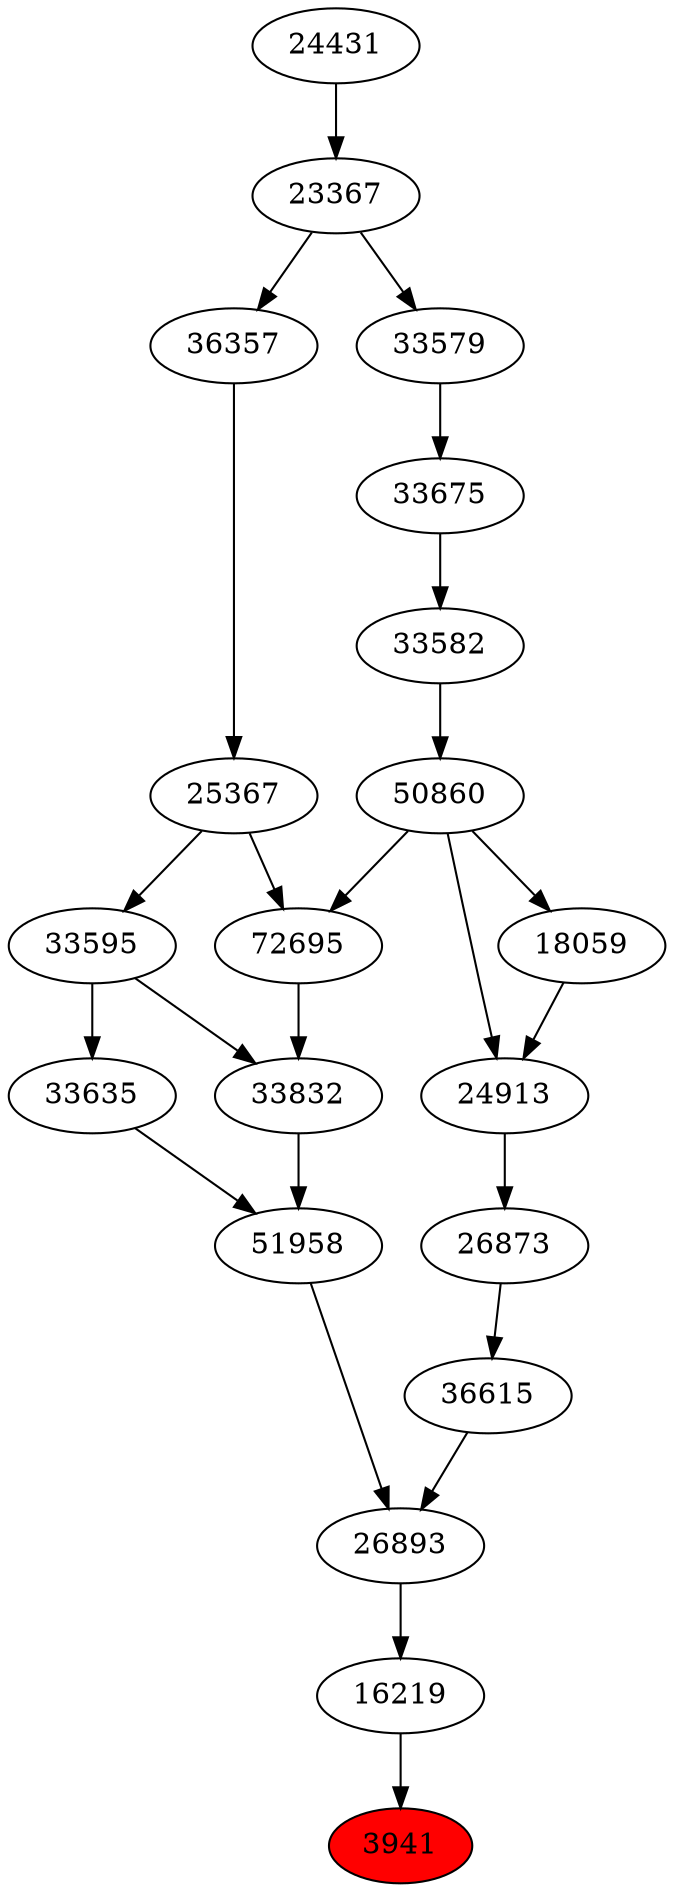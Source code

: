 strict digraph{ 
3941 [label="3941" fillcolor=red style=filled]
16219 -> 3941
16219 [label="16219"]
26893 -> 16219
26893 [label="26893"]
36615 -> 26893
51958 -> 26893
36615 [label="36615"]
26873 -> 36615
51958 [label="51958"]
33832 -> 51958
33635 -> 51958
26873 [label="26873"]
24913 -> 26873
33832 [label="33832"]
72695 -> 33832
33595 -> 33832
33635 [label="33635"]
33595 -> 33635
24913 [label="24913"]
18059 -> 24913
50860 -> 24913
72695 [label="72695"]
50860 -> 72695
25367 -> 72695
33595 [label="33595"]
25367 -> 33595
18059 [label="18059"]
50860 -> 18059
50860 [label="50860"]
33582 -> 50860
25367 [label="25367"]
36357 -> 25367
33582 [label="33582"]
33675 -> 33582
36357 [label="36357"]
23367 -> 36357
33675 [label="33675"]
33579 -> 33675
23367 [label="23367"]
24431 -> 23367
33579 [label="33579"]
23367 -> 33579
24431 [label="24431"]
}